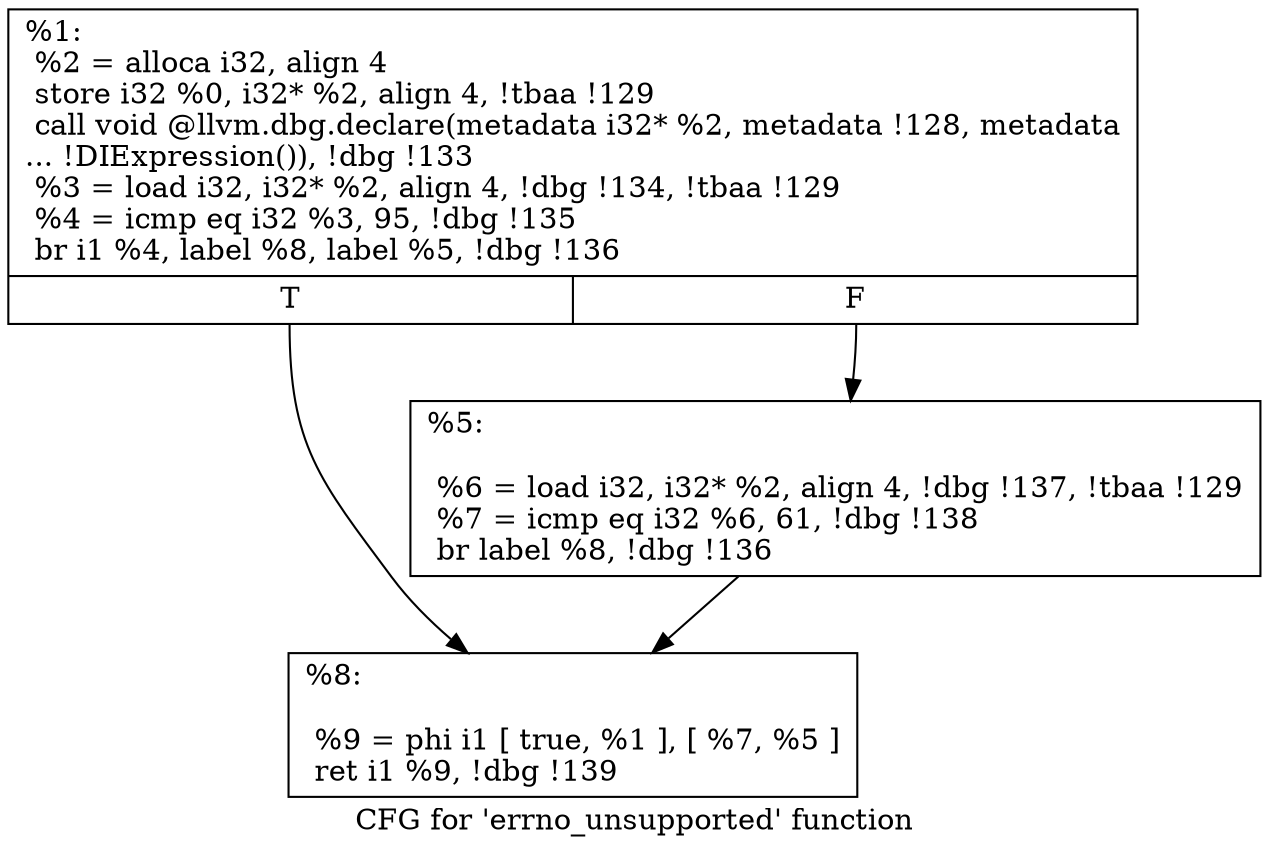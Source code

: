 digraph "CFG for 'errno_unsupported' function" {
	label="CFG for 'errno_unsupported' function";

	Node0x1ca7190 [shape=record,label="{%1:\l  %2 = alloca i32, align 4\l  store i32 %0, i32* %2, align 4, !tbaa !129\l  call void @llvm.dbg.declare(metadata i32* %2, metadata !128, metadata\l... !DIExpression()), !dbg !133\l  %3 = load i32, i32* %2, align 4, !dbg !134, !tbaa !129\l  %4 = icmp eq i32 %3, 95, !dbg !135\l  br i1 %4, label %8, label %5, !dbg !136\l|{<s0>T|<s1>F}}"];
	Node0x1ca7190:s0 -> Node0x1ca7880;
	Node0x1ca7190:s1 -> Node0x1ca7830;
	Node0x1ca7830 [shape=record,label="{%5:\l\l  %6 = load i32, i32* %2, align 4, !dbg !137, !tbaa !129\l  %7 = icmp eq i32 %6, 61, !dbg !138\l  br label %8, !dbg !136\l}"];
	Node0x1ca7830 -> Node0x1ca7880;
	Node0x1ca7880 [shape=record,label="{%8:\l\l  %9 = phi i1 [ true, %1 ], [ %7, %5 ]\l  ret i1 %9, !dbg !139\l}"];
}
